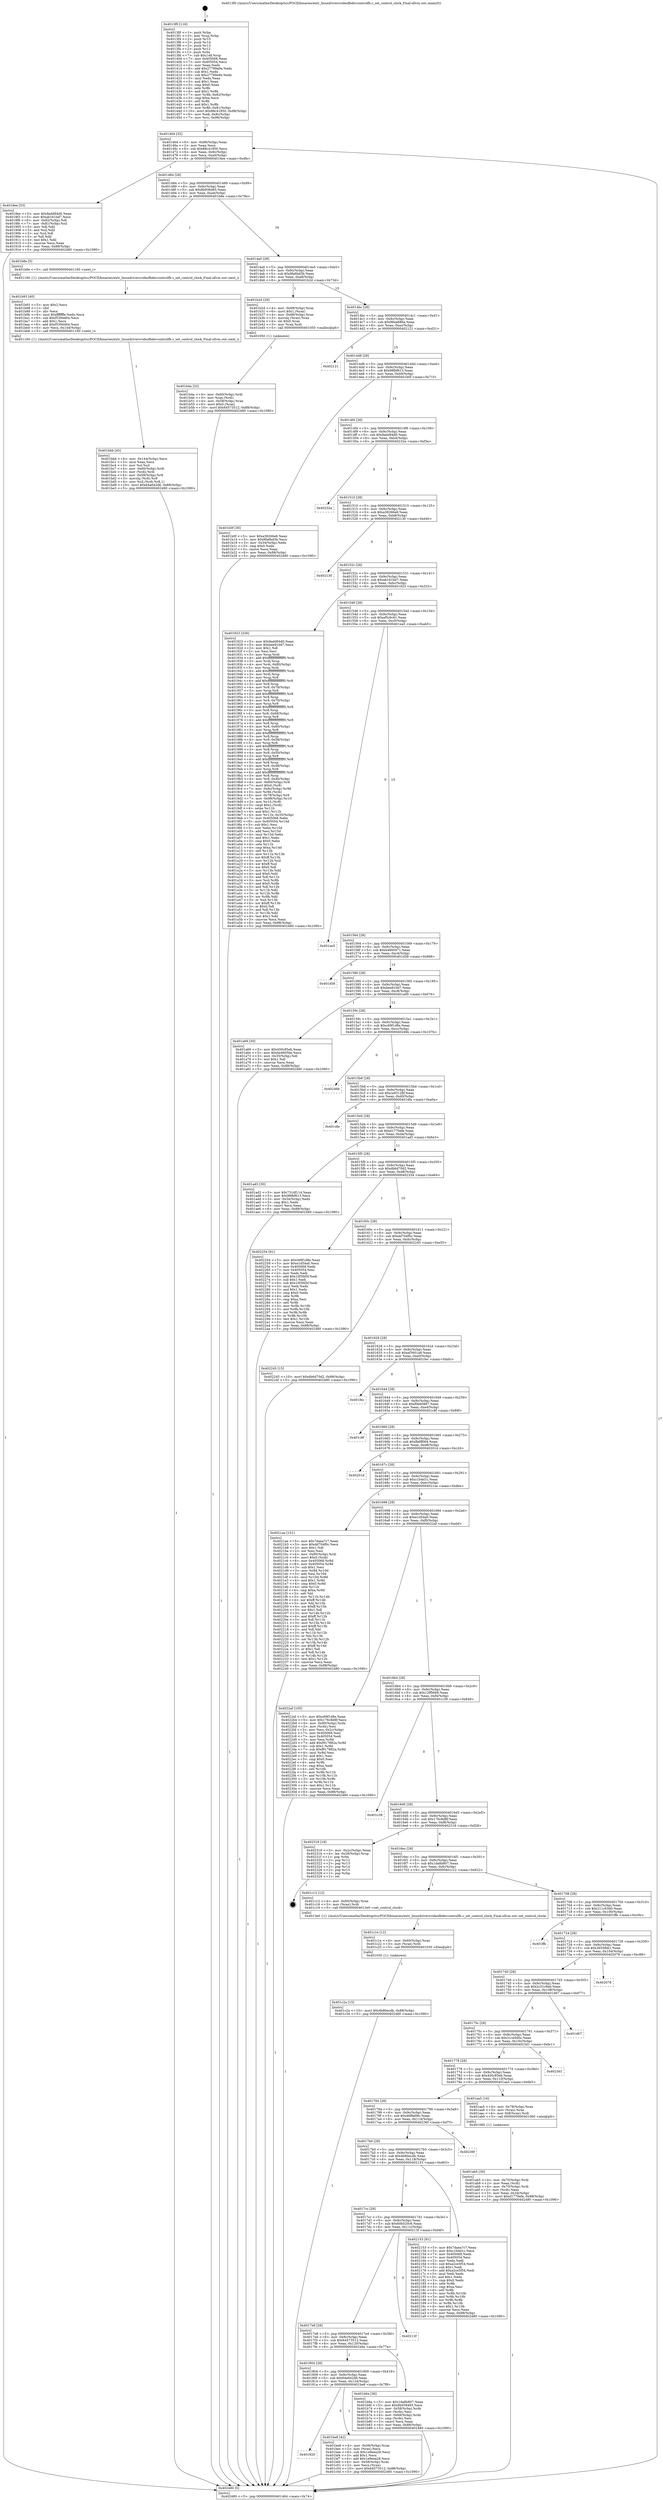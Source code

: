 digraph "0x4013f0" {
  label = "0x4013f0 (/mnt/c/Users/mathe/Desktop/tcc/POCII/binaries/extr_linuxdriversvideofbdevcontrolfb.c_set_control_clock_Final-ollvm.out::main(0))"
  labelloc = "t"
  node[shape=record]

  Entry [label="",width=0.3,height=0.3,shape=circle,fillcolor=black,style=filled]
  "0x401464" [label="{
     0x401464 [32]\l
     | [instrs]\l
     &nbsp;&nbsp;0x401464 \<+6\>: mov -0x88(%rbp),%eax\l
     &nbsp;&nbsp;0x40146a \<+2\>: mov %eax,%ecx\l
     &nbsp;&nbsp;0x40146c \<+6\>: sub $0x88c41850,%ecx\l
     &nbsp;&nbsp;0x401472 \<+6\>: mov %eax,-0x9c(%rbp)\l
     &nbsp;&nbsp;0x401478 \<+6\>: mov %ecx,-0xa0(%rbp)\l
     &nbsp;&nbsp;0x40147e \<+6\>: je 00000000004018ee \<main+0x4fe\>\l
  }"]
  "0x4018ee" [label="{
     0x4018ee [53]\l
     | [instrs]\l
     &nbsp;&nbsp;0x4018ee \<+5\>: mov $0x9add94d0,%eax\l
     &nbsp;&nbsp;0x4018f3 \<+5\>: mov $0xab161bd7,%ecx\l
     &nbsp;&nbsp;0x4018f8 \<+6\>: mov -0x82(%rbp),%dl\l
     &nbsp;&nbsp;0x4018fe \<+7\>: mov -0x81(%rbp),%sil\l
     &nbsp;&nbsp;0x401905 \<+3\>: mov %dl,%dil\l
     &nbsp;&nbsp;0x401908 \<+3\>: and %sil,%dil\l
     &nbsp;&nbsp;0x40190b \<+3\>: xor %sil,%dl\l
     &nbsp;&nbsp;0x40190e \<+3\>: or %dl,%dil\l
     &nbsp;&nbsp;0x401911 \<+4\>: test $0x1,%dil\l
     &nbsp;&nbsp;0x401915 \<+3\>: cmovne %ecx,%eax\l
     &nbsp;&nbsp;0x401918 \<+6\>: mov %eax,-0x88(%rbp)\l
     &nbsp;&nbsp;0x40191e \<+5\>: jmp 0000000000402480 \<main+0x1090\>\l
  }"]
  "0x401484" [label="{
     0x401484 [28]\l
     | [instrs]\l
     &nbsp;&nbsp;0x401484 \<+5\>: jmp 0000000000401489 \<main+0x99\>\l
     &nbsp;&nbsp;0x401489 \<+6\>: mov -0x9c(%rbp),%eax\l
     &nbsp;&nbsp;0x40148f \<+5\>: sub $0x8b938465,%eax\l
     &nbsp;&nbsp;0x401494 \<+6\>: mov %eax,-0xa4(%rbp)\l
     &nbsp;&nbsp;0x40149a \<+6\>: je 0000000000401b8e \<main+0x79e\>\l
  }"]
  "0x402480" [label="{
     0x402480 [5]\l
     | [instrs]\l
     &nbsp;&nbsp;0x402480 \<+5\>: jmp 0000000000401464 \<main+0x74\>\l
  }"]
  "0x4013f0" [label="{
     0x4013f0 [116]\l
     | [instrs]\l
     &nbsp;&nbsp;0x4013f0 \<+1\>: push %rbp\l
     &nbsp;&nbsp;0x4013f1 \<+3\>: mov %rsp,%rbp\l
     &nbsp;&nbsp;0x4013f4 \<+2\>: push %r15\l
     &nbsp;&nbsp;0x4013f6 \<+2\>: push %r14\l
     &nbsp;&nbsp;0x4013f8 \<+2\>: push %r13\l
     &nbsp;&nbsp;0x4013fa \<+2\>: push %r12\l
     &nbsp;&nbsp;0x4013fc \<+1\>: push %rbx\l
     &nbsp;&nbsp;0x4013fd \<+7\>: sub $0x148,%rsp\l
     &nbsp;&nbsp;0x401404 \<+7\>: mov 0x405068,%eax\l
     &nbsp;&nbsp;0x40140b \<+7\>: mov 0x405054,%ecx\l
     &nbsp;&nbsp;0x401412 \<+2\>: mov %eax,%edx\l
     &nbsp;&nbsp;0x401414 \<+6\>: add $0x27789a9e,%edx\l
     &nbsp;&nbsp;0x40141a \<+3\>: sub $0x1,%edx\l
     &nbsp;&nbsp;0x40141d \<+6\>: sub $0x27789a9e,%edx\l
     &nbsp;&nbsp;0x401423 \<+3\>: imul %edx,%eax\l
     &nbsp;&nbsp;0x401426 \<+3\>: and $0x1,%eax\l
     &nbsp;&nbsp;0x401429 \<+3\>: cmp $0x0,%eax\l
     &nbsp;&nbsp;0x40142c \<+4\>: sete %r8b\l
     &nbsp;&nbsp;0x401430 \<+4\>: and $0x1,%r8b\l
     &nbsp;&nbsp;0x401434 \<+7\>: mov %r8b,-0x82(%rbp)\l
     &nbsp;&nbsp;0x40143b \<+3\>: cmp $0xa,%ecx\l
     &nbsp;&nbsp;0x40143e \<+4\>: setl %r8b\l
     &nbsp;&nbsp;0x401442 \<+4\>: and $0x1,%r8b\l
     &nbsp;&nbsp;0x401446 \<+7\>: mov %r8b,-0x81(%rbp)\l
     &nbsp;&nbsp;0x40144d \<+10\>: movl $0x88c41850,-0x88(%rbp)\l
     &nbsp;&nbsp;0x401457 \<+6\>: mov %edi,-0x8c(%rbp)\l
     &nbsp;&nbsp;0x40145d \<+7\>: mov %rsi,-0x98(%rbp)\l
  }"]
  Exit [label="",width=0.3,height=0.3,shape=circle,fillcolor=black,style=filled,peripheries=2]
  "0x401b8e" [label="{
     0x401b8e [5]\l
     | [instrs]\l
     &nbsp;&nbsp;0x401b8e \<+5\>: call 0000000000401160 \<next_i\>\l
     | [calls]\l
     &nbsp;&nbsp;0x401160 \{1\} (/mnt/c/Users/mathe/Desktop/tcc/POCII/binaries/extr_linuxdriversvideofbdevcontrolfb.c_set_control_clock_Final-ollvm.out::next_i)\l
  }"]
  "0x4014a0" [label="{
     0x4014a0 [28]\l
     | [instrs]\l
     &nbsp;&nbsp;0x4014a0 \<+5\>: jmp 00000000004014a5 \<main+0xb5\>\l
     &nbsp;&nbsp;0x4014a5 \<+6\>: mov -0x9c(%rbp),%eax\l
     &nbsp;&nbsp;0x4014ab \<+5\>: sub $0x8fa6bd3b,%eax\l
     &nbsp;&nbsp;0x4014b0 \<+6\>: mov %eax,-0xa8(%rbp)\l
     &nbsp;&nbsp;0x4014b6 \<+6\>: je 0000000000401b2d \<main+0x73d\>\l
  }"]
  "0x401c2a" [label="{
     0x401c2a [15]\l
     | [instrs]\l
     &nbsp;&nbsp;0x401c2a \<+10\>: movl $0x4b80ecdb,-0x88(%rbp)\l
     &nbsp;&nbsp;0x401c34 \<+5\>: jmp 0000000000402480 \<main+0x1090\>\l
  }"]
  "0x401b2d" [label="{
     0x401b2d [29]\l
     | [instrs]\l
     &nbsp;&nbsp;0x401b2d \<+4\>: mov -0x68(%rbp),%rax\l
     &nbsp;&nbsp;0x401b31 \<+6\>: movl $0x1,(%rax)\l
     &nbsp;&nbsp;0x401b37 \<+4\>: mov -0x68(%rbp),%rax\l
     &nbsp;&nbsp;0x401b3b \<+3\>: movslq (%rax),%rax\l
     &nbsp;&nbsp;0x401b3e \<+4\>: shl $0x0,%rax\l
     &nbsp;&nbsp;0x401b42 \<+3\>: mov %rax,%rdi\l
     &nbsp;&nbsp;0x401b45 \<+5\>: call 0000000000401050 \<malloc@plt\>\l
     | [calls]\l
     &nbsp;&nbsp;0x401050 \{1\} (unknown)\l
  }"]
  "0x4014bc" [label="{
     0x4014bc [28]\l
     | [instrs]\l
     &nbsp;&nbsp;0x4014bc \<+5\>: jmp 00000000004014c1 \<main+0xd1\>\l
     &nbsp;&nbsp;0x4014c1 \<+6\>: mov -0x9c(%rbp),%eax\l
     &nbsp;&nbsp;0x4014c7 \<+5\>: sub $0x96ee686a,%eax\l
     &nbsp;&nbsp;0x4014cc \<+6\>: mov %eax,-0xac(%rbp)\l
     &nbsp;&nbsp;0x4014d2 \<+6\>: je 0000000000402121 \<main+0xd31\>\l
  }"]
  "0x401c1e" [label="{
     0x401c1e [12]\l
     | [instrs]\l
     &nbsp;&nbsp;0x401c1e \<+4\>: mov -0x60(%rbp),%rax\l
     &nbsp;&nbsp;0x401c22 \<+3\>: mov (%rax),%rdi\l
     &nbsp;&nbsp;0x401c25 \<+5\>: call 0000000000401030 \<free@plt\>\l
     | [calls]\l
     &nbsp;&nbsp;0x401030 \{1\} (unknown)\l
  }"]
  "0x402121" [label="{
     0x402121\l
  }", style=dashed]
  "0x4014d8" [label="{
     0x4014d8 [28]\l
     | [instrs]\l
     &nbsp;&nbsp;0x4014d8 \<+5\>: jmp 00000000004014dd \<main+0xed\>\l
     &nbsp;&nbsp;0x4014dd \<+6\>: mov -0x9c(%rbp),%eax\l
     &nbsp;&nbsp;0x4014e3 \<+5\>: sub $0x98fbf613,%eax\l
     &nbsp;&nbsp;0x4014e8 \<+6\>: mov %eax,-0xb0(%rbp)\l
     &nbsp;&nbsp;0x4014ee \<+6\>: je 0000000000401b0f \<main+0x71f\>\l
  }"]
  "0x401820" [label="{
     0x401820\l
  }", style=dashed]
  "0x401b0f" [label="{
     0x401b0f [30]\l
     | [instrs]\l
     &nbsp;&nbsp;0x401b0f \<+5\>: mov $0xa38266e6,%eax\l
     &nbsp;&nbsp;0x401b14 \<+5\>: mov $0x8fa6bd3b,%ecx\l
     &nbsp;&nbsp;0x401b19 \<+3\>: mov -0x34(%rbp),%edx\l
     &nbsp;&nbsp;0x401b1c \<+3\>: cmp $0x0,%edx\l
     &nbsp;&nbsp;0x401b1f \<+3\>: cmove %ecx,%eax\l
     &nbsp;&nbsp;0x401b22 \<+6\>: mov %eax,-0x88(%rbp)\l
     &nbsp;&nbsp;0x401b28 \<+5\>: jmp 0000000000402480 \<main+0x1090\>\l
  }"]
  "0x4014f4" [label="{
     0x4014f4 [28]\l
     | [instrs]\l
     &nbsp;&nbsp;0x4014f4 \<+5\>: jmp 00000000004014f9 \<main+0x109\>\l
     &nbsp;&nbsp;0x4014f9 \<+6\>: mov -0x9c(%rbp),%eax\l
     &nbsp;&nbsp;0x4014ff \<+5\>: sub $0x9add94d0,%eax\l
     &nbsp;&nbsp;0x401504 \<+6\>: mov %eax,-0xb4(%rbp)\l
     &nbsp;&nbsp;0x40150a \<+6\>: je 000000000040232a \<main+0xf3a\>\l
  }"]
  "0x401be8" [label="{
     0x401be8 [42]\l
     | [instrs]\l
     &nbsp;&nbsp;0x401be8 \<+4\>: mov -0x58(%rbp),%rax\l
     &nbsp;&nbsp;0x401bec \<+2\>: mov (%rax),%ecx\l
     &nbsp;&nbsp;0x401bee \<+6\>: sub $0x1e9eea28,%ecx\l
     &nbsp;&nbsp;0x401bf4 \<+3\>: add $0x1,%ecx\l
     &nbsp;&nbsp;0x401bf7 \<+6\>: add $0x1e9eea28,%ecx\l
     &nbsp;&nbsp;0x401bfd \<+4\>: mov -0x58(%rbp),%rax\l
     &nbsp;&nbsp;0x401c01 \<+2\>: mov %ecx,(%rax)\l
     &nbsp;&nbsp;0x401c03 \<+10\>: movl $0x64573512,-0x88(%rbp)\l
     &nbsp;&nbsp;0x401c0d \<+5\>: jmp 0000000000402480 \<main+0x1090\>\l
  }"]
  "0x40232a" [label="{
     0x40232a\l
  }", style=dashed]
  "0x401510" [label="{
     0x401510 [28]\l
     | [instrs]\l
     &nbsp;&nbsp;0x401510 \<+5\>: jmp 0000000000401515 \<main+0x125\>\l
     &nbsp;&nbsp;0x401515 \<+6\>: mov -0x9c(%rbp),%eax\l
     &nbsp;&nbsp;0x40151b \<+5\>: sub $0xa38266e6,%eax\l
     &nbsp;&nbsp;0x401520 \<+6\>: mov %eax,-0xb8(%rbp)\l
     &nbsp;&nbsp;0x401526 \<+6\>: je 0000000000402130 \<main+0xd40\>\l
  }"]
  "0x401bbb" [label="{
     0x401bbb [45]\l
     | [instrs]\l
     &nbsp;&nbsp;0x401bbb \<+6\>: mov -0x144(%rbp),%ecx\l
     &nbsp;&nbsp;0x401bc1 \<+3\>: imul %eax,%ecx\l
     &nbsp;&nbsp;0x401bc4 \<+3\>: mov %cl,%sil\l
     &nbsp;&nbsp;0x401bc7 \<+4\>: mov -0x60(%rbp),%rdi\l
     &nbsp;&nbsp;0x401bcb \<+3\>: mov (%rdi),%rdi\l
     &nbsp;&nbsp;0x401bce \<+4\>: mov -0x58(%rbp),%r8\l
     &nbsp;&nbsp;0x401bd2 \<+3\>: movslq (%r8),%r8\l
     &nbsp;&nbsp;0x401bd5 \<+4\>: mov %sil,(%rdi,%r8,1)\l
     &nbsp;&nbsp;0x401bd9 \<+10\>: movl $0x64a642d6,-0x88(%rbp)\l
     &nbsp;&nbsp;0x401be3 \<+5\>: jmp 0000000000402480 \<main+0x1090\>\l
  }"]
  "0x402130" [label="{
     0x402130\l
  }", style=dashed]
  "0x40152c" [label="{
     0x40152c [28]\l
     | [instrs]\l
     &nbsp;&nbsp;0x40152c \<+5\>: jmp 0000000000401531 \<main+0x141\>\l
     &nbsp;&nbsp;0x401531 \<+6\>: mov -0x9c(%rbp),%eax\l
     &nbsp;&nbsp;0x401537 \<+5\>: sub $0xab161bd7,%eax\l
     &nbsp;&nbsp;0x40153c \<+6\>: mov %eax,-0xbc(%rbp)\l
     &nbsp;&nbsp;0x401542 \<+6\>: je 0000000000401923 \<main+0x533\>\l
  }"]
  "0x401b93" [label="{
     0x401b93 [40]\l
     | [instrs]\l
     &nbsp;&nbsp;0x401b93 \<+5\>: mov $0x2,%ecx\l
     &nbsp;&nbsp;0x401b98 \<+1\>: cltd\l
     &nbsp;&nbsp;0x401b99 \<+2\>: idiv %ecx\l
     &nbsp;&nbsp;0x401b9b \<+6\>: imul $0xfffffffe,%edx,%ecx\l
     &nbsp;&nbsp;0x401ba1 \<+6\>: sub $0xf5394464,%ecx\l
     &nbsp;&nbsp;0x401ba7 \<+3\>: add $0x1,%ecx\l
     &nbsp;&nbsp;0x401baa \<+6\>: add $0xf5394464,%ecx\l
     &nbsp;&nbsp;0x401bb0 \<+6\>: mov %ecx,-0x144(%rbp)\l
     &nbsp;&nbsp;0x401bb6 \<+5\>: call 0000000000401160 \<next_i\>\l
     | [calls]\l
     &nbsp;&nbsp;0x401160 \{1\} (/mnt/c/Users/mathe/Desktop/tcc/POCII/binaries/extr_linuxdriversvideofbdevcontrolfb.c_set_control_clock_Final-ollvm.out::next_i)\l
  }"]
  "0x401923" [label="{
     0x401923 [326]\l
     | [instrs]\l
     &nbsp;&nbsp;0x401923 \<+5\>: mov $0x9add94d0,%eax\l
     &nbsp;&nbsp;0x401928 \<+5\>: mov $0xbee91bd7,%ecx\l
     &nbsp;&nbsp;0x40192d \<+2\>: mov $0x1,%dl\l
     &nbsp;&nbsp;0x40192f \<+2\>: xor %esi,%esi\l
     &nbsp;&nbsp;0x401931 \<+3\>: mov %rsp,%rdi\l
     &nbsp;&nbsp;0x401934 \<+4\>: add $0xfffffffffffffff0,%rdi\l
     &nbsp;&nbsp;0x401938 \<+3\>: mov %rdi,%rsp\l
     &nbsp;&nbsp;0x40193b \<+4\>: mov %rdi,-0x80(%rbp)\l
     &nbsp;&nbsp;0x40193f \<+3\>: mov %rsp,%rdi\l
     &nbsp;&nbsp;0x401942 \<+4\>: add $0xfffffffffffffff0,%rdi\l
     &nbsp;&nbsp;0x401946 \<+3\>: mov %rdi,%rsp\l
     &nbsp;&nbsp;0x401949 \<+3\>: mov %rsp,%r8\l
     &nbsp;&nbsp;0x40194c \<+4\>: add $0xfffffffffffffff0,%r8\l
     &nbsp;&nbsp;0x401950 \<+3\>: mov %r8,%rsp\l
     &nbsp;&nbsp;0x401953 \<+4\>: mov %r8,-0x78(%rbp)\l
     &nbsp;&nbsp;0x401957 \<+3\>: mov %rsp,%r8\l
     &nbsp;&nbsp;0x40195a \<+4\>: add $0xfffffffffffffff0,%r8\l
     &nbsp;&nbsp;0x40195e \<+3\>: mov %r8,%rsp\l
     &nbsp;&nbsp;0x401961 \<+4\>: mov %r8,-0x70(%rbp)\l
     &nbsp;&nbsp;0x401965 \<+3\>: mov %rsp,%r8\l
     &nbsp;&nbsp;0x401968 \<+4\>: add $0xfffffffffffffff0,%r8\l
     &nbsp;&nbsp;0x40196c \<+3\>: mov %r8,%rsp\l
     &nbsp;&nbsp;0x40196f \<+4\>: mov %r8,-0x68(%rbp)\l
     &nbsp;&nbsp;0x401973 \<+3\>: mov %rsp,%r8\l
     &nbsp;&nbsp;0x401976 \<+4\>: add $0xfffffffffffffff0,%r8\l
     &nbsp;&nbsp;0x40197a \<+3\>: mov %r8,%rsp\l
     &nbsp;&nbsp;0x40197d \<+4\>: mov %r8,-0x60(%rbp)\l
     &nbsp;&nbsp;0x401981 \<+3\>: mov %rsp,%r8\l
     &nbsp;&nbsp;0x401984 \<+4\>: add $0xfffffffffffffff0,%r8\l
     &nbsp;&nbsp;0x401988 \<+3\>: mov %r8,%rsp\l
     &nbsp;&nbsp;0x40198b \<+4\>: mov %r8,-0x58(%rbp)\l
     &nbsp;&nbsp;0x40198f \<+3\>: mov %rsp,%r8\l
     &nbsp;&nbsp;0x401992 \<+4\>: add $0xfffffffffffffff0,%r8\l
     &nbsp;&nbsp;0x401996 \<+3\>: mov %r8,%rsp\l
     &nbsp;&nbsp;0x401999 \<+4\>: mov %r8,-0x50(%rbp)\l
     &nbsp;&nbsp;0x40199d \<+3\>: mov %rsp,%r8\l
     &nbsp;&nbsp;0x4019a0 \<+4\>: add $0xfffffffffffffff0,%r8\l
     &nbsp;&nbsp;0x4019a4 \<+3\>: mov %r8,%rsp\l
     &nbsp;&nbsp;0x4019a7 \<+4\>: mov %r8,-0x48(%rbp)\l
     &nbsp;&nbsp;0x4019ab \<+3\>: mov %rsp,%r8\l
     &nbsp;&nbsp;0x4019ae \<+4\>: add $0xfffffffffffffff0,%r8\l
     &nbsp;&nbsp;0x4019b2 \<+3\>: mov %r8,%rsp\l
     &nbsp;&nbsp;0x4019b5 \<+4\>: mov %r8,-0x40(%rbp)\l
     &nbsp;&nbsp;0x4019b9 \<+4\>: mov -0x80(%rbp),%r8\l
     &nbsp;&nbsp;0x4019bd \<+7\>: movl $0x0,(%r8)\l
     &nbsp;&nbsp;0x4019c4 \<+7\>: mov -0x8c(%rbp),%r9d\l
     &nbsp;&nbsp;0x4019cb \<+3\>: mov %r9d,(%rdi)\l
     &nbsp;&nbsp;0x4019ce \<+4\>: mov -0x78(%rbp),%r8\l
     &nbsp;&nbsp;0x4019d2 \<+7\>: mov -0x98(%rbp),%r10\l
     &nbsp;&nbsp;0x4019d9 \<+3\>: mov %r10,(%r8)\l
     &nbsp;&nbsp;0x4019dc \<+3\>: cmpl $0x2,(%rdi)\l
     &nbsp;&nbsp;0x4019df \<+4\>: setne %r11b\l
     &nbsp;&nbsp;0x4019e3 \<+4\>: and $0x1,%r11b\l
     &nbsp;&nbsp;0x4019e7 \<+4\>: mov %r11b,-0x35(%rbp)\l
     &nbsp;&nbsp;0x4019eb \<+7\>: mov 0x405068,%ebx\l
     &nbsp;&nbsp;0x4019f2 \<+8\>: mov 0x405054,%r14d\l
     &nbsp;&nbsp;0x4019fa \<+3\>: sub $0x1,%esi\l
     &nbsp;&nbsp;0x4019fd \<+3\>: mov %ebx,%r15d\l
     &nbsp;&nbsp;0x401a00 \<+3\>: add %esi,%r15d\l
     &nbsp;&nbsp;0x401a03 \<+4\>: imul %r15d,%ebx\l
     &nbsp;&nbsp;0x401a07 \<+3\>: and $0x1,%ebx\l
     &nbsp;&nbsp;0x401a0a \<+3\>: cmp $0x0,%ebx\l
     &nbsp;&nbsp;0x401a0d \<+4\>: sete %r11b\l
     &nbsp;&nbsp;0x401a11 \<+4\>: cmp $0xa,%r14d\l
     &nbsp;&nbsp;0x401a15 \<+4\>: setl %r12b\l
     &nbsp;&nbsp;0x401a19 \<+3\>: mov %r11b,%r13b\l
     &nbsp;&nbsp;0x401a1c \<+4\>: xor $0xff,%r13b\l
     &nbsp;&nbsp;0x401a20 \<+3\>: mov %r12b,%sil\l
     &nbsp;&nbsp;0x401a23 \<+4\>: xor $0xff,%sil\l
     &nbsp;&nbsp;0x401a27 \<+3\>: xor $0x0,%dl\l
     &nbsp;&nbsp;0x401a2a \<+3\>: mov %r13b,%dil\l
     &nbsp;&nbsp;0x401a2d \<+4\>: and $0x0,%dil\l
     &nbsp;&nbsp;0x401a31 \<+3\>: and %dl,%r11b\l
     &nbsp;&nbsp;0x401a34 \<+3\>: mov %sil,%r8b\l
     &nbsp;&nbsp;0x401a37 \<+4\>: and $0x0,%r8b\l
     &nbsp;&nbsp;0x401a3b \<+3\>: and %dl,%r12b\l
     &nbsp;&nbsp;0x401a3e \<+3\>: or %r11b,%dil\l
     &nbsp;&nbsp;0x401a41 \<+3\>: or %r12b,%r8b\l
     &nbsp;&nbsp;0x401a44 \<+3\>: xor %r8b,%dil\l
     &nbsp;&nbsp;0x401a47 \<+3\>: or %sil,%r13b\l
     &nbsp;&nbsp;0x401a4a \<+4\>: xor $0xff,%r13b\l
     &nbsp;&nbsp;0x401a4e \<+3\>: or $0x0,%dl\l
     &nbsp;&nbsp;0x401a51 \<+3\>: and %dl,%r13b\l
     &nbsp;&nbsp;0x401a54 \<+3\>: or %r13b,%dil\l
     &nbsp;&nbsp;0x401a57 \<+4\>: test $0x1,%dil\l
     &nbsp;&nbsp;0x401a5b \<+3\>: cmovne %ecx,%eax\l
     &nbsp;&nbsp;0x401a5e \<+6\>: mov %eax,-0x88(%rbp)\l
     &nbsp;&nbsp;0x401a64 \<+5\>: jmp 0000000000402480 \<main+0x1090\>\l
  }"]
  "0x401548" [label="{
     0x401548 [28]\l
     | [instrs]\l
     &nbsp;&nbsp;0x401548 \<+5\>: jmp 000000000040154d \<main+0x15d\>\l
     &nbsp;&nbsp;0x40154d \<+6\>: mov -0x9c(%rbp),%eax\l
     &nbsp;&nbsp;0x401553 \<+5\>: sub $0xaf5c6c61,%eax\l
     &nbsp;&nbsp;0x401558 \<+6\>: mov %eax,-0xc0(%rbp)\l
     &nbsp;&nbsp;0x40155e \<+6\>: je 0000000000401ea5 \<main+0xab5\>\l
  }"]
  "0x401804" [label="{
     0x401804 [28]\l
     | [instrs]\l
     &nbsp;&nbsp;0x401804 \<+5\>: jmp 0000000000401809 \<main+0x419\>\l
     &nbsp;&nbsp;0x401809 \<+6\>: mov -0x9c(%rbp),%eax\l
     &nbsp;&nbsp;0x40180f \<+5\>: sub $0x64a642d6,%eax\l
     &nbsp;&nbsp;0x401814 \<+6\>: mov %eax,-0x124(%rbp)\l
     &nbsp;&nbsp;0x40181a \<+6\>: je 0000000000401be8 \<main+0x7f8\>\l
  }"]
  "0x401b6a" [label="{
     0x401b6a [36]\l
     | [instrs]\l
     &nbsp;&nbsp;0x401b6a \<+5\>: mov $0x1da8b807,%eax\l
     &nbsp;&nbsp;0x401b6f \<+5\>: mov $0x8b938465,%ecx\l
     &nbsp;&nbsp;0x401b74 \<+4\>: mov -0x58(%rbp),%rdx\l
     &nbsp;&nbsp;0x401b78 \<+2\>: mov (%rdx),%esi\l
     &nbsp;&nbsp;0x401b7a \<+4\>: mov -0x68(%rbp),%rdx\l
     &nbsp;&nbsp;0x401b7e \<+2\>: cmp (%rdx),%esi\l
     &nbsp;&nbsp;0x401b80 \<+3\>: cmovl %ecx,%eax\l
     &nbsp;&nbsp;0x401b83 \<+6\>: mov %eax,-0x88(%rbp)\l
     &nbsp;&nbsp;0x401b89 \<+5\>: jmp 0000000000402480 \<main+0x1090\>\l
  }"]
  "0x401ea5" [label="{
     0x401ea5\l
  }", style=dashed]
  "0x401564" [label="{
     0x401564 [28]\l
     | [instrs]\l
     &nbsp;&nbsp;0x401564 \<+5\>: jmp 0000000000401569 \<main+0x179\>\l
     &nbsp;&nbsp;0x401569 \<+6\>: mov -0x9c(%rbp),%eax\l
     &nbsp;&nbsp;0x40156f \<+5\>: sub $0xb4660471,%eax\l
     &nbsp;&nbsp;0x401574 \<+6\>: mov %eax,-0xc4(%rbp)\l
     &nbsp;&nbsp;0x40157a \<+6\>: je 0000000000401d58 \<main+0x968\>\l
  }"]
  "0x4017e8" [label="{
     0x4017e8 [28]\l
     | [instrs]\l
     &nbsp;&nbsp;0x4017e8 \<+5\>: jmp 00000000004017ed \<main+0x3fd\>\l
     &nbsp;&nbsp;0x4017ed \<+6\>: mov -0x9c(%rbp),%eax\l
     &nbsp;&nbsp;0x4017f3 \<+5\>: sub $0x64573512,%eax\l
     &nbsp;&nbsp;0x4017f8 \<+6\>: mov %eax,-0x120(%rbp)\l
     &nbsp;&nbsp;0x4017fe \<+6\>: je 0000000000401b6a \<main+0x77a\>\l
  }"]
  "0x401d58" [label="{
     0x401d58\l
  }", style=dashed]
  "0x401580" [label="{
     0x401580 [28]\l
     | [instrs]\l
     &nbsp;&nbsp;0x401580 \<+5\>: jmp 0000000000401585 \<main+0x195\>\l
     &nbsp;&nbsp;0x401585 \<+6\>: mov -0x9c(%rbp),%eax\l
     &nbsp;&nbsp;0x40158b \<+5\>: sub $0xbee91bd7,%eax\l
     &nbsp;&nbsp;0x401590 \<+6\>: mov %eax,-0xc8(%rbp)\l
     &nbsp;&nbsp;0x401596 \<+6\>: je 0000000000401a69 \<main+0x679\>\l
  }"]
  "0x40213f" [label="{
     0x40213f\l
  }", style=dashed]
  "0x401a69" [label="{
     0x401a69 [30]\l
     | [instrs]\l
     &nbsp;&nbsp;0x401a69 \<+5\>: mov $0x450c85eb,%eax\l
     &nbsp;&nbsp;0x401a6e \<+5\>: mov $0x6a4605be,%ecx\l
     &nbsp;&nbsp;0x401a73 \<+3\>: mov -0x35(%rbp),%dl\l
     &nbsp;&nbsp;0x401a76 \<+3\>: test $0x1,%dl\l
     &nbsp;&nbsp;0x401a79 \<+3\>: cmovne %ecx,%eax\l
     &nbsp;&nbsp;0x401a7c \<+6\>: mov %eax,-0x88(%rbp)\l
     &nbsp;&nbsp;0x401a82 \<+5\>: jmp 0000000000402480 \<main+0x1090\>\l
  }"]
  "0x40159c" [label="{
     0x40159c [28]\l
     | [instrs]\l
     &nbsp;&nbsp;0x40159c \<+5\>: jmp 00000000004015a1 \<main+0x1b1\>\l
     &nbsp;&nbsp;0x4015a1 \<+6\>: mov -0x9c(%rbp),%eax\l
     &nbsp;&nbsp;0x4015a7 \<+5\>: sub $0xc69f1d8e,%eax\l
     &nbsp;&nbsp;0x4015ac \<+6\>: mov %eax,-0xcc(%rbp)\l
     &nbsp;&nbsp;0x4015b2 \<+6\>: je 000000000040246b \<main+0x107b\>\l
  }"]
  "0x4017cc" [label="{
     0x4017cc [28]\l
     | [instrs]\l
     &nbsp;&nbsp;0x4017cc \<+5\>: jmp 00000000004017d1 \<main+0x3e1\>\l
     &nbsp;&nbsp;0x4017d1 \<+6\>: mov -0x9c(%rbp),%eax\l
     &nbsp;&nbsp;0x4017d7 \<+5\>: sub $0x60b520c6,%eax\l
     &nbsp;&nbsp;0x4017dc \<+6\>: mov %eax,-0x11c(%rbp)\l
     &nbsp;&nbsp;0x4017e2 \<+6\>: je 000000000040213f \<main+0xd4f\>\l
  }"]
  "0x40246b" [label="{
     0x40246b\l
  }", style=dashed]
  "0x4015b8" [label="{
     0x4015b8 [28]\l
     | [instrs]\l
     &nbsp;&nbsp;0x4015b8 \<+5\>: jmp 00000000004015bd \<main+0x1cd\>\l
     &nbsp;&nbsp;0x4015bd \<+6\>: mov -0x9c(%rbp),%eax\l
     &nbsp;&nbsp;0x4015c3 \<+5\>: sub $0xca93128f,%eax\l
     &nbsp;&nbsp;0x4015c8 \<+6\>: mov %eax,-0xd0(%rbp)\l
     &nbsp;&nbsp;0x4015ce \<+6\>: je 0000000000401dfa \<main+0xa0a\>\l
  }"]
  "0x402153" [label="{
     0x402153 [91]\l
     | [instrs]\l
     &nbsp;&nbsp;0x402153 \<+5\>: mov $0x7daea7c7,%eax\l
     &nbsp;&nbsp;0x402158 \<+5\>: mov $0xc1b4d1c,%ecx\l
     &nbsp;&nbsp;0x40215d \<+7\>: mov 0x405068,%edx\l
     &nbsp;&nbsp;0x402164 \<+7\>: mov 0x405054,%esi\l
     &nbsp;&nbsp;0x40216b \<+2\>: mov %edx,%edi\l
     &nbsp;&nbsp;0x40216d \<+6\>: sub $0xa2ce5f54,%edi\l
     &nbsp;&nbsp;0x402173 \<+3\>: sub $0x1,%edi\l
     &nbsp;&nbsp;0x402176 \<+6\>: add $0xa2ce5f54,%edi\l
     &nbsp;&nbsp;0x40217c \<+3\>: imul %edi,%edx\l
     &nbsp;&nbsp;0x40217f \<+3\>: and $0x1,%edx\l
     &nbsp;&nbsp;0x402182 \<+3\>: cmp $0x0,%edx\l
     &nbsp;&nbsp;0x402185 \<+4\>: sete %r8b\l
     &nbsp;&nbsp;0x402189 \<+3\>: cmp $0xa,%esi\l
     &nbsp;&nbsp;0x40218c \<+4\>: setl %r9b\l
     &nbsp;&nbsp;0x402190 \<+3\>: mov %r8b,%r10b\l
     &nbsp;&nbsp;0x402193 \<+3\>: and %r9b,%r10b\l
     &nbsp;&nbsp;0x402196 \<+3\>: xor %r9b,%r8b\l
     &nbsp;&nbsp;0x402199 \<+3\>: or %r8b,%r10b\l
     &nbsp;&nbsp;0x40219c \<+4\>: test $0x1,%r10b\l
     &nbsp;&nbsp;0x4021a0 \<+3\>: cmovne %ecx,%eax\l
     &nbsp;&nbsp;0x4021a3 \<+6\>: mov %eax,-0x88(%rbp)\l
     &nbsp;&nbsp;0x4021a9 \<+5\>: jmp 0000000000402480 \<main+0x1090\>\l
  }"]
  "0x401dfa" [label="{
     0x401dfa\l
  }", style=dashed]
  "0x4015d4" [label="{
     0x4015d4 [28]\l
     | [instrs]\l
     &nbsp;&nbsp;0x4015d4 \<+5\>: jmp 00000000004015d9 \<main+0x1e9\>\l
     &nbsp;&nbsp;0x4015d9 \<+6\>: mov -0x9c(%rbp),%eax\l
     &nbsp;&nbsp;0x4015df \<+5\>: sub $0xd1770efe,%eax\l
     &nbsp;&nbsp;0x4015e4 \<+6\>: mov %eax,-0xd4(%rbp)\l
     &nbsp;&nbsp;0x4015ea \<+6\>: je 0000000000401ad3 \<main+0x6e3\>\l
  }"]
  "0x4017b0" [label="{
     0x4017b0 [28]\l
     | [instrs]\l
     &nbsp;&nbsp;0x4017b0 \<+5\>: jmp 00000000004017b5 \<main+0x3c5\>\l
     &nbsp;&nbsp;0x4017b5 \<+6\>: mov -0x9c(%rbp),%eax\l
     &nbsp;&nbsp;0x4017bb \<+5\>: sub $0x4b80ecdb,%eax\l
     &nbsp;&nbsp;0x4017c0 \<+6\>: mov %eax,-0x118(%rbp)\l
     &nbsp;&nbsp;0x4017c6 \<+6\>: je 0000000000402153 \<main+0xd63\>\l
  }"]
  "0x401ad3" [label="{
     0x401ad3 [30]\l
     | [instrs]\l
     &nbsp;&nbsp;0x401ad3 \<+5\>: mov $0x731df114,%eax\l
     &nbsp;&nbsp;0x401ad8 \<+5\>: mov $0x98fbf613,%ecx\l
     &nbsp;&nbsp;0x401add \<+3\>: mov -0x34(%rbp),%edx\l
     &nbsp;&nbsp;0x401ae0 \<+3\>: cmp $0x1,%edx\l
     &nbsp;&nbsp;0x401ae3 \<+3\>: cmovl %ecx,%eax\l
     &nbsp;&nbsp;0x401ae6 \<+6\>: mov %eax,-0x88(%rbp)\l
     &nbsp;&nbsp;0x401aec \<+5\>: jmp 0000000000402480 \<main+0x1090\>\l
  }"]
  "0x4015f0" [label="{
     0x4015f0 [28]\l
     | [instrs]\l
     &nbsp;&nbsp;0x4015f0 \<+5\>: jmp 00000000004015f5 \<main+0x205\>\l
     &nbsp;&nbsp;0x4015f5 \<+6\>: mov -0x9c(%rbp),%eax\l
     &nbsp;&nbsp;0x4015fb \<+5\>: sub $0xdb6d70d2,%eax\l
     &nbsp;&nbsp;0x401600 \<+6\>: mov %eax,-0xd8(%rbp)\l
     &nbsp;&nbsp;0x401606 \<+6\>: je 0000000000402254 \<main+0xe64\>\l
  }"]
  "0x40236f" [label="{
     0x40236f\l
  }", style=dashed]
  "0x402254" [label="{
     0x402254 [91]\l
     | [instrs]\l
     &nbsp;&nbsp;0x402254 \<+5\>: mov $0xc69f1d8e,%eax\l
     &nbsp;&nbsp;0x402259 \<+5\>: mov $0xe1d54a0,%ecx\l
     &nbsp;&nbsp;0x40225e \<+7\>: mov 0x405068,%edx\l
     &nbsp;&nbsp;0x402265 \<+7\>: mov 0x405054,%esi\l
     &nbsp;&nbsp;0x40226c \<+2\>: mov %edx,%edi\l
     &nbsp;&nbsp;0x40226e \<+6\>: add $0x10f3fd5f,%edi\l
     &nbsp;&nbsp;0x402274 \<+3\>: sub $0x1,%edi\l
     &nbsp;&nbsp;0x402277 \<+6\>: sub $0x10f3fd5f,%edi\l
     &nbsp;&nbsp;0x40227d \<+3\>: imul %edi,%edx\l
     &nbsp;&nbsp;0x402280 \<+3\>: and $0x1,%edx\l
     &nbsp;&nbsp;0x402283 \<+3\>: cmp $0x0,%edx\l
     &nbsp;&nbsp;0x402286 \<+4\>: sete %r8b\l
     &nbsp;&nbsp;0x40228a \<+3\>: cmp $0xa,%esi\l
     &nbsp;&nbsp;0x40228d \<+4\>: setl %r9b\l
     &nbsp;&nbsp;0x402291 \<+3\>: mov %r8b,%r10b\l
     &nbsp;&nbsp;0x402294 \<+3\>: and %r9b,%r10b\l
     &nbsp;&nbsp;0x402297 \<+3\>: xor %r9b,%r8b\l
     &nbsp;&nbsp;0x40229a \<+3\>: or %r8b,%r10b\l
     &nbsp;&nbsp;0x40229d \<+4\>: test $0x1,%r10b\l
     &nbsp;&nbsp;0x4022a1 \<+3\>: cmovne %ecx,%eax\l
     &nbsp;&nbsp;0x4022a4 \<+6\>: mov %eax,-0x88(%rbp)\l
     &nbsp;&nbsp;0x4022aa \<+5\>: jmp 0000000000402480 \<main+0x1090\>\l
  }"]
  "0x40160c" [label="{
     0x40160c [28]\l
     | [instrs]\l
     &nbsp;&nbsp;0x40160c \<+5\>: jmp 0000000000401611 \<main+0x221\>\l
     &nbsp;&nbsp;0x401611 \<+6\>: mov -0x9c(%rbp),%eax\l
     &nbsp;&nbsp;0x401617 \<+5\>: sub $0xdd704f0c,%eax\l
     &nbsp;&nbsp;0x40161c \<+6\>: mov %eax,-0xdc(%rbp)\l
     &nbsp;&nbsp;0x401622 \<+6\>: je 0000000000402245 \<main+0xe55\>\l
  }"]
  "0x401b4a" [label="{
     0x401b4a [32]\l
     | [instrs]\l
     &nbsp;&nbsp;0x401b4a \<+4\>: mov -0x60(%rbp),%rdi\l
     &nbsp;&nbsp;0x401b4e \<+3\>: mov %rax,(%rdi)\l
     &nbsp;&nbsp;0x401b51 \<+4\>: mov -0x58(%rbp),%rax\l
     &nbsp;&nbsp;0x401b55 \<+6\>: movl $0x0,(%rax)\l
     &nbsp;&nbsp;0x401b5b \<+10\>: movl $0x64573512,-0x88(%rbp)\l
     &nbsp;&nbsp;0x401b65 \<+5\>: jmp 0000000000402480 \<main+0x1090\>\l
  }"]
  "0x402245" [label="{
     0x402245 [15]\l
     | [instrs]\l
     &nbsp;&nbsp;0x402245 \<+10\>: movl $0xdb6d70d2,-0x88(%rbp)\l
     &nbsp;&nbsp;0x40224f \<+5\>: jmp 0000000000402480 \<main+0x1090\>\l
  }"]
  "0x401628" [label="{
     0x401628 [28]\l
     | [instrs]\l
     &nbsp;&nbsp;0x401628 \<+5\>: jmp 000000000040162d \<main+0x23d\>\l
     &nbsp;&nbsp;0x40162d \<+6\>: mov -0x9c(%rbp),%eax\l
     &nbsp;&nbsp;0x401633 \<+5\>: sub $0xef3601a8,%eax\l
     &nbsp;&nbsp;0x401638 \<+6\>: mov %eax,-0xe0(%rbp)\l
     &nbsp;&nbsp;0x40163e \<+6\>: je 0000000000401fec \<main+0xbfc\>\l
  }"]
  "0x401ab5" [label="{
     0x401ab5 [30]\l
     | [instrs]\l
     &nbsp;&nbsp;0x401ab5 \<+4\>: mov -0x70(%rbp),%rdi\l
     &nbsp;&nbsp;0x401ab9 \<+2\>: mov %eax,(%rdi)\l
     &nbsp;&nbsp;0x401abb \<+4\>: mov -0x70(%rbp),%rdi\l
     &nbsp;&nbsp;0x401abf \<+2\>: mov (%rdi),%eax\l
     &nbsp;&nbsp;0x401ac1 \<+3\>: mov %eax,-0x34(%rbp)\l
     &nbsp;&nbsp;0x401ac4 \<+10\>: movl $0xd1770efe,-0x88(%rbp)\l
     &nbsp;&nbsp;0x401ace \<+5\>: jmp 0000000000402480 \<main+0x1090\>\l
  }"]
  "0x401fec" [label="{
     0x401fec\l
  }", style=dashed]
  "0x401644" [label="{
     0x401644 [28]\l
     | [instrs]\l
     &nbsp;&nbsp;0x401644 \<+5\>: jmp 0000000000401649 \<main+0x259\>\l
     &nbsp;&nbsp;0x401649 \<+6\>: mov -0x9c(%rbp),%eax\l
     &nbsp;&nbsp;0x40164f \<+5\>: sub $0xf0b60867,%eax\l
     &nbsp;&nbsp;0x401654 \<+6\>: mov %eax,-0xe4(%rbp)\l
     &nbsp;&nbsp;0x40165a \<+6\>: je 0000000000401c8f \<main+0x89f\>\l
  }"]
  "0x401794" [label="{
     0x401794 [28]\l
     | [instrs]\l
     &nbsp;&nbsp;0x401794 \<+5\>: jmp 0000000000401799 \<main+0x3a9\>\l
     &nbsp;&nbsp;0x401799 \<+6\>: mov -0x9c(%rbp),%eax\l
     &nbsp;&nbsp;0x40179f \<+5\>: sub $0x46f8a99c,%eax\l
     &nbsp;&nbsp;0x4017a4 \<+6\>: mov %eax,-0x114(%rbp)\l
     &nbsp;&nbsp;0x4017aa \<+6\>: je 000000000040236f \<main+0xf7f\>\l
  }"]
  "0x401c8f" [label="{
     0x401c8f\l
  }", style=dashed]
  "0x401660" [label="{
     0x401660 [28]\l
     | [instrs]\l
     &nbsp;&nbsp;0x401660 \<+5\>: jmp 0000000000401665 \<main+0x275\>\l
     &nbsp;&nbsp;0x401665 \<+6\>: mov -0x9c(%rbp),%eax\l
     &nbsp;&nbsp;0x40166b \<+5\>: sub $0xfb6ff084,%eax\l
     &nbsp;&nbsp;0x401670 \<+6\>: mov %eax,-0xe8(%rbp)\l
     &nbsp;&nbsp;0x401676 \<+6\>: je 000000000040201d \<main+0xc2d\>\l
  }"]
  "0x401aa5" [label="{
     0x401aa5 [16]\l
     | [instrs]\l
     &nbsp;&nbsp;0x401aa5 \<+4\>: mov -0x78(%rbp),%rax\l
     &nbsp;&nbsp;0x401aa9 \<+3\>: mov (%rax),%rax\l
     &nbsp;&nbsp;0x401aac \<+4\>: mov 0x8(%rax),%rdi\l
     &nbsp;&nbsp;0x401ab0 \<+5\>: call 0000000000401060 \<atoi@plt\>\l
     | [calls]\l
     &nbsp;&nbsp;0x401060 \{1\} (unknown)\l
  }"]
  "0x40201d" [label="{
     0x40201d\l
  }", style=dashed]
  "0x40167c" [label="{
     0x40167c [28]\l
     | [instrs]\l
     &nbsp;&nbsp;0x40167c \<+5\>: jmp 0000000000401681 \<main+0x291\>\l
     &nbsp;&nbsp;0x401681 \<+6\>: mov -0x9c(%rbp),%eax\l
     &nbsp;&nbsp;0x401687 \<+5\>: sub $0xc1b4d1c,%eax\l
     &nbsp;&nbsp;0x40168c \<+6\>: mov %eax,-0xec(%rbp)\l
     &nbsp;&nbsp;0x401692 \<+6\>: je 00000000004021ae \<main+0xdbe\>\l
  }"]
  "0x401778" [label="{
     0x401778 [28]\l
     | [instrs]\l
     &nbsp;&nbsp;0x401778 \<+5\>: jmp 000000000040177d \<main+0x38d\>\l
     &nbsp;&nbsp;0x40177d \<+6\>: mov -0x9c(%rbp),%eax\l
     &nbsp;&nbsp;0x401783 \<+5\>: sub $0x450c85eb,%eax\l
     &nbsp;&nbsp;0x401788 \<+6\>: mov %eax,-0x110(%rbp)\l
     &nbsp;&nbsp;0x40178e \<+6\>: je 0000000000401aa5 \<main+0x6b5\>\l
  }"]
  "0x4021ae" [label="{
     0x4021ae [151]\l
     | [instrs]\l
     &nbsp;&nbsp;0x4021ae \<+5\>: mov $0x7daea7c7,%eax\l
     &nbsp;&nbsp;0x4021b3 \<+5\>: mov $0xdd704f0c,%ecx\l
     &nbsp;&nbsp;0x4021b8 \<+2\>: mov $0x1,%dl\l
     &nbsp;&nbsp;0x4021ba \<+2\>: xor %esi,%esi\l
     &nbsp;&nbsp;0x4021bc \<+4\>: mov -0x80(%rbp),%rdi\l
     &nbsp;&nbsp;0x4021c0 \<+6\>: movl $0x0,(%rdi)\l
     &nbsp;&nbsp;0x4021c6 \<+8\>: mov 0x405068,%r8d\l
     &nbsp;&nbsp;0x4021ce \<+8\>: mov 0x405054,%r9d\l
     &nbsp;&nbsp;0x4021d6 \<+3\>: sub $0x1,%esi\l
     &nbsp;&nbsp;0x4021d9 \<+3\>: mov %r8d,%r10d\l
     &nbsp;&nbsp;0x4021dc \<+3\>: add %esi,%r10d\l
     &nbsp;&nbsp;0x4021df \<+4\>: imul %r10d,%r8d\l
     &nbsp;&nbsp;0x4021e3 \<+4\>: and $0x1,%r8d\l
     &nbsp;&nbsp;0x4021e7 \<+4\>: cmp $0x0,%r8d\l
     &nbsp;&nbsp;0x4021eb \<+4\>: sete %r11b\l
     &nbsp;&nbsp;0x4021ef \<+4\>: cmp $0xa,%r9d\l
     &nbsp;&nbsp;0x4021f3 \<+3\>: setl %bl\l
     &nbsp;&nbsp;0x4021f6 \<+3\>: mov %r11b,%r14b\l
     &nbsp;&nbsp;0x4021f9 \<+4\>: xor $0xff,%r14b\l
     &nbsp;&nbsp;0x4021fd \<+3\>: mov %bl,%r15b\l
     &nbsp;&nbsp;0x402200 \<+4\>: xor $0xff,%r15b\l
     &nbsp;&nbsp;0x402204 \<+3\>: xor $0x1,%dl\l
     &nbsp;&nbsp;0x402207 \<+3\>: mov %r14b,%r12b\l
     &nbsp;&nbsp;0x40220a \<+4\>: and $0xff,%r12b\l
     &nbsp;&nbsp;0x40220e \<+3\>: and %dl,%r11b\l
     &nbsp;&nbsp;0x402211 \<+3\>: mov %r15b,%r13b\l
     &nbsp;&nbsp;0x402214 \<+4\>: and $0xff,%r13b\l
     &nbsp;&nbsp;0x402218 \<+2\>: and %dl,%bl\l
     &nbsp;&nbsp;0x40221a \<+3\>: or %r11b,%r12b\l
     &nbsp;&nbsp;0x40221d \<+3\>: or %bl,%r13b\l
     &nbsp;&nbsp;0x402220 \<+3\>: xor %r13b,%r12b\l
     &nbsp;&nbsp;0x402223 \<+3\>: or %r15b,%r14b\l
     &nbsp;&nbsp;0x402226 \<+4\>: xor $0xff,%r14b\l
     &nbsp;&nbsp;0x40222a \<+3\>: or $0x1,%dl\l
     &nbsp;&nbsp;0x40222d \<+3\>: and %dl,%r14b\l
     &nbsp;&nbsp;0x402230 \<+3\>: or %r14b,%r12b\l
     &nbsp;&nbsp;0x402233 \<+4\>: test $0x1,%r12b\l
     &nbsp;&nbsp;0x402237 \<+3\>: cmovne %ecx,%eax\l
     &nbsp;&nbsp;0x40223a \<+6\>: mov %eax,-0x88(%rbp)\l
     &nbsp;&nbsp;0x402240 \<+5\>: jmp 0000000000402480 \<main+0x1090\>\l
  }"]
  "0x401698" [label="{
     0x401698 [28]\l
     | [instrs]\l
     &nbsp;&nbsp;0x401698 \<+5\>: jmp 000000000040169d \<main+0x2ad\>\l
     &nbsp;&nbsp;0x40169d \<+6\>: mov -0x9c(%rbp),%eax\l
     &nbsp;&nbsp;0x4016a3 \<+5\>: sub $0xe1d54a0,%eax\l
     &nbsp;&nbsp;0x4016a8 \<+6\>: mov %eax,-0xf0(%rbp)\l
     &nbsp;&nbsp;0x4016ae \<+6\>: je 00000000004022af \<main+0xebf\>\l
  }"]
  "0x4023d1" [label="{
     0x4023d1\l
  }", style=dashed]
  "0x4022af" [label="{
     0x4022af [105]\l
     | [instrs]\l
     &nbsp;&nbsp;0x4022af \<+5\>: mov $0xc69f1d8e,%eax\l
     &nbsp;&nbsp;0x4022b4 \<+5\>: mov $0x176c8d8f,%ecx\l
     &nbsp;&nbsp;0x4022b9 \<+4\>: mov -0x80(%rbp),%rdx\l
     &nbsp;&nbsp;0x4022bd \<+2\>: mov (%rdx),%esi\l
     &nbsp;&nbsp;0x4022bf \<+3\>: mov %esi,-0x2c(%rbp)\l
     &nbsp;&nbsp;0x4022c2 \<+7\>: mov 0x405068,%esi\l
     &nbsp;&nbsp;0x4022c9 \<+7\>: mov 0x405054,%edi\l
     &nbsp;&nbsp;0x4022d0 \<+3\>: mov %esi,%r8d\l
     &nbsp;&nbsp;0x4022d3 \<+7\>: add $0xf917882a,%r8d\l
     &nbsp;&nbsp;0x4022da \<+4\>: sub $0x1,%r8d\l
     &nbsp;&nbsp;0x4022de \<+7\>: sub $0xf917882a,%r8d\l
     &nbsp;&nbsp;0x4022e5 \<+4\>: imul %r8d,%esi\l
     &nbsp;&nbsp;0x4022e9 \<+3\>: and $0x1,%esi\l
     &nbsp;&nbsp;0x4022ec \<+3\>: cmp $0x0,%esi\l
     &nbsp;&nbsp;0x4022ef \<+4\>: sete %r9b\l
     &nbsp;&nbsp;0x4022f3 \<+3\>: cmp $0xa,%edi\l
     &nbsp;&nbsp;0x4022f6 \<+4\>: setl %r10b\l
     &nbsp;&nbsp;0x4022fa \<+3\>: mov %r9b,%r11b\l
     &nbsp;&nbsp;0x4022fd \<+3\>: and %r10b,%r11b\l
     &nbsp;&nbsp;0x402300 \<+3\>: xor %r10b,%r9b\l
     &nbsp;&nbsp;0x402303 \<+3\>: or %r9b,%r11b\l
     &nbsp;&nbsp;0x402306 \<+4\>: test $0x1,%r11b\l
     &nbsp;&nbsp;0x40230a \<+3\>: cmovne %ecx,%eax\l
     &nbsp;&nbsp;0x40230d \<+6\>: mov %eax,-0x88(%rbp)\l
     &nbsp;&nbsp;0x402313 \<+5\>: jmp 0000000000402480 \<main+0x1090\>\l
  }"]
  "0x4016b4" [label="{
     0x4016b4 [28]\l
     | [instrs]\l
     &nbsp;&nbsp;0x4016b4 \<+5\>: jmp 00000000004016b9 \<main+0x2c9\>\l
     &nbsp;&nbsp;0x4016b9 \<+6\>: mov -0x9c(%rbp),%eax\l
     &nbsp;&nbsp;0x4016bf \<+5\>: sub $0x12ff5669,%eax\l
     &nbsp;&nbsp;0x4016c4 \<+6\>: mov %eax,-0xf4(%rbp)\l
     &nbsp;&nbsp;0x4016ca \<+6\>: je 0000000000401c39 \<main+0x849\>\l
  }"]
  "0x40175c" [label="{
     0x40175c [28]\l
     | [instrs]\l
     &nbsp;&nbsp;0x40175c \<+5\>: jmp 0000000000401761 \<main+0x371\>\l
     &nbsp;&nbsp;0x401761 \<+6\>: mov -0x9c(%rbp),%eax\l
     &nbsp;&nbsp;0x401767 \<+5\>: sub $0x31ce5d0c,%eax\l
     &nbsp;&nbsp;0x40176c \<+6\>: mov %eax,-0x10c(%rbp)\l
     &nbsp;&nbsp;0x401772 \<+6\>: je 00000000004023d1 \<main+0xfe1\>\l
  }"]
  "0x401c39" [label="{
     0x401c39\l
  }", style=dashed]
  "0x4016d0" [label="{
     0x4016d0 [28]\l
     | [instrs]\l
     &nbsp;&nbsp;0x4016d0 \<+5\>: jmp 00000000004016d5 \<main+0x2e5\>\l
     &nbsp;&nbsp;0x4016d5 \<+6\>: mov -0x9c(%rbp),%eax\l
     &nbsp;&nbsp;0x4016db \<+5\>: sub $0x176c8d8f,%eax\l
     &nbsp;&nbsp;0x4016e0 \<+6\>: mov %eax,-0xf8(%rbp)\l
     &nbsp;&nbsp;0x4016e6 \<+6\>: je 0000000000402318 \<main+0xf28\>\l
  }"]
  "0x401d67" [label="{
     0x401d67\l
  }", style=dashed]
  "0x402318" [label="{
     0x402318 [18]\l
     | [instrs]\l
     &nbsp;&nbsp;0x402318 \<+3\>: mov -0x2c(%rbp),%eax\l
     &nbsp;&nbsp;0x40231b \<+4\>: lea -0x28(%rbp),%rsp\l
     &nbsp;&nbsp;0x40231f \<+1\>: pop %rbx\l
     &nbsp;&nbsp;0x402320 \<+2\>: pop %r12\l
     &nbsp;&nbsp;0x402322 \<+2\>: pop %r13\l
     &nbsp;&nbsp;0x402324 \<+2\>: pop %r14\l
     &nbsp;&nbsp;0x402326 \<+2\>: pop %r15\l
     &nbsp;&nbsp;0x402328 \<+1\>: pop %rbp\l
     &nbsp;&nbsp;0x402329 \<+1\>: ret\l
  }"]
  "0x4016ec" [label="{
     0x4016ec [28]\l
     | [instrs]\l
     &nbsp;&nbsp;0x4016ec \<+5\>: jmp 00000000004016f1 \<main+0x301\>\l
     &nbsp;&nbsp;0x4016f1 \<+6\>: mov -0x9c(%rbp),%eax\l
     &nbsp;&nbsp;0x4016f7 \<+5\>: sub $0x1da8b807,%eax\l
     &nbsp;&nbsp;0x4016fc \<+6\>: mov %eax,-0xfc(%rbp)\l
     &nbsp;&nbsp;0x401702 \<+6\>: je 0000000000401c12 \<main+0x822\>\l
  }"]
  "0x401740" [label="{
     0x401740 [28]\l
     | [instrs]\l
     &nbsp;&nbsp;0x401740 \<+5\>: jmp 0000000000401745 \<main+0x355\>\l
     &nbsp;&nbsp;0x401745 \<+6\>: mov -0x9c(%rbp),%eax\l
     &nbsp;&nbsp;0x40174b \<+5\>: sub $0x2c31c9ab,%eax\l
     &nbsp;&nbsp;0x401750 \<+6\>: mov %eax,-0x108(%rbp)\l
     &nbsp;&nbsp;0x401756 \<+6\>: je 0000000000401d67 \<main+0x977\>\l
  }"]
  "0x401c12" [label="{
     0x401c12 [12]\l
     | [instrs]\l
     &nbsp;&nbsp;0x401c12 \<+4\>: mov -0x60(%rbp),%rax\l
     &nbsp;&nbsp;0x401c16 \<+3\>: mov (%rax),%rdi\l
     &nbsp;&nbsp;0x401c19 \<+5\>: call 00000000004013e0 \<set_control_clock\>\l
     | [calls]\l
     &nbsp;&nbsp;0x4013e0 \{1\} (/mnt/c/Users/mathe/Desktop/tcc/POCII/binaries/extr_linuxdriversvideofbdevcontrolfb.c_set_control_clock_Final-ollvm.out::set_control_clock)\l
  }"]
  "0x401708" [label="{
     0x401708 [28]\l
     | [instrs]\l
     &nbsp;&nbsp;0x401708 \<+5\>: jmp 000000000040170d \<main+0x31d\>\l
     &nbsp;&nbsp;0x40170d \<+6\>: mov -0x9c(%rbp),%eax\l
     &nbsp;&nbsp;0x401713 \<+5\>: sub $0x211c63d0,%eax\l
     &nbsp;&nbsp;0x401718 \<+6\>: mov %eax,-0x100(%rbp)\l
     &nbsp;&nbsp;0x40171e \<+6\>: je 0000000000401ffb \<main+0xc0b\>\l
  }"]
  "0x402078" [label="{
     0x402078\l
  }", style=dashed]
  "0x401ffb" [label="{
     0x401ffb\l
  }", style=dashed]
  "0x401724" [label="{
     0x401724 [28]\l
     | [instrs]\l
     &nbsp;&nbsp;0x401724 \<+5\>: jmp 0000000000401729 \<main+0x339\>\l
     &nbsp;&nbsp;0x401729 \<+6\>: mov -0x9c(%rbp),%eax\l
     &nbsp;&nbsp;0x40172f \<+5\>: sub $0x2655fbb1,%eax\l
     &nbsp;&nbsp;0x401734 \<+6\>: mov %eax,-0x104(%rbp)\l
     &nbsp;&nbsp;0x40173a \<+6\>: je 0000000000402078 \<main+0xc88\>\l
  }"]
  Entry -> "0x4013f0" [label=" 1"]
  "0x401464" -> "0x4018ee" [label=" 1"]
  "0x401464" -> "0x401484" [label=" 17"]
  "0x4018ee" -> "0x402480" [label=" 1"]
  "0x4013f0" -> "0x401464" [label=" 1"]
  "0x402480" -> "0x401464" [label=" 17"]
  "0x402318" -> Exit [label=" 1"]
  "0x401484" -> "0x401b8e" [label=" 1"]
  "0x401484" -> "0x4014a0" [label=" 16"]
  "0x4022af" -> "0x402480" [label=" 1"]
  "0x4014a0" -> "0x401b2d" [label=" 1"]
  "0x4014a0" -> "0x4014bc" [label=" 15"]
  "0x402254" -> "0x402480" [label=" 1"]
  "0x4014bc" -> "0x402121" [label=" 0"]
  "0x4014bc" -> "0x4014d8" [label=" 15"]
  "0x402245" -> "0x402480" [label=" 1"]
  "0x4014d8" -> "0x401b0f" [label=" 1"]
  "0x4014d8" -> "0x4014f4" [label=" 14"]
  "0x4021ae" -> "0x402480" [label=" 1"]
  "0x4014f4" -> "0x40232a" [label=" 0"]
  "0x4014f4" -> "0x401510" [label=" 14"]
  "0x402153" -> "0x402480" [label=" 1"]
  "0x401510" -> "0x402130" [label=" 0"]
  "0x401510" -> "0x40152c" [label=" 14"]
  "0x401c1e" -> "0x401c2a" [label=" 1"]
  "0x40152c" -> "0x401923" [label=" 1"]
  "0x40152c" -> "0x401548" [label=" 13"]
  "0x401c12" -> "0x401c1e" [label=" 1"]
  "0x401923" -> "0x402480" [label=" 1"]
  "0x401be8" -> "0x402480" [label=" 1"]
  "0x401548" -> "0x401ea5" [label=" 0"]
  "0x401548" -> "0x401564" [label=" 13"]
  "0x401804" -> "0x401820" [label=" 0"]
  "0x401564" -> "0x401d58" [label=" 0"]
  "0x401564" -> "0x401580" [label=" 13"]
  "0x401c2a" -> "0x402480" [label=" 1"]
  "0x401580" -> "0x401a69" [label=" 1"]
  "0x401580" -> "0x40159c" [label=" 12"]
  "0x401a69" -> "0x402480" [label=" 1"]
  "0x401bbb" -> "0x402480" [label=" 1"]
  "0x40159c" -> "0x40246b" [label=" 0"]
  "0x40159c" -> "0x4015b8" [label=" 12"]
  "0x401b8e" -> "0x401b93" [label=" 1"]
  "0x4015b8" -> "0x401dfa" [label=" 0"]
  "0x4015b8" -> "0x4015d4" [label=" 12"]
  "0x401b6a" -> "0x402480" [label=" 2"]
  "0x4015d4" -> "0x401ad3" [label=" 1"]
  "0x4015d4" -> "0x4015f0" [label=" 11"]
  "0x4017e8" -> "0x401b6a" [label=" 2"]
  "0x4015f0" -> "0x402254" [label=" 1"]
  "0x4015f0" -> "0x40160c" [label=" 10"]
  "0x401804" -> "0x401be8" [label=" 1"]
  "0x40160c" -> "0x402245" [label=" 1"]
  "0x40160c" -> "0x401628" [label=" 9"]
  "0x4017cc" -> "0x40213f" [label=" 0"]
  "0x401628" -> "0x401fec" [label=" 0"]
  "0x401628" -> "0x401644" [label=" 9"]
  "0x401b93" -> "0x401bbb" [label=" 1"]
  "0x401644" -> "0x401c8f" [label=" 0"]
  "0x401644" -> "0x401660" [label=" 9"]
  "0x4017b0" -> "0x4017cc" [label=" 3"]
  "0x401660" -> "0x40201d" [label=" 0"]
  "0x401660" -> "0x40167c" [label=" 9"]
  "0x4017b0" -> "0x402153" [label=" 1"]
  "0x40167c" -> "0x4021ae" [label=" 1"]
  "0x40167c" -> "0x401698" [label=" 8"]
  "0x401794" -> "0x4017b0" [label=" 4"]
  "0x401698" -> "0x4022af" [label=" 1"]
  "0x401698" -> "0x4016b4" [label=" 7"]
  "0x401794" -> "0x40236f" [label=" 0"]
  "0x4016b4" -> "0x401c39" [label=" 0"]
  "0x4016b4" -> "0x4016d0" [label=" 7"]
  "0x401b4a" -> "0x402480" [label=" 1"]
  "0x4016d0" -> "0x402318" [label=" 1"]
  "0x4016d0" -> "0x4016ec" [label=" 6"]
  "0x401b2d" -> "0x401b4a" [label=" 1"]
  "0x4016ec" -> "0x401c12" [label=" 1"]
  "0x4016ec" -> "0x401708" [label=" 5"]
  "0x401ad3" -> "0x402480" [label=" 1"]
  "0x401708" -> "0x401ffb" [label=" 0"]
  "0x401708" -> "0x401724" [label=" 5"]
  "0x401ab5" -> "0x402480" [label=" 1"]
  "0x401724" -> "0x402078" [label=" 0"]
  "0x401724" -> "0x401740" [label=" 5"]
  "0x401b0f" -> "0x402480" [label=" 1"]
  "0x401740" -> "0x401d67" [label=" 0"]
  "0x401740" -> "0x40175c" [label=" 5"]
  "0x4017cc" -> "0x4017e8" [label=" 3"]
  "0x40175c" -> "0x4023d1" [label=" 0"]
  "0x40175c" -> "0x401778" [label=" 5"]
  "0x4017e8" -> "0x401804" [label=" 1"]
  "0x401778" -> "0x401aa5" [label=" 1"]
  "0x401778" -> "0x401794" [label=" 4"]
  "0x401aa5" -> "0x401ab5" [label=" 1"]
}
